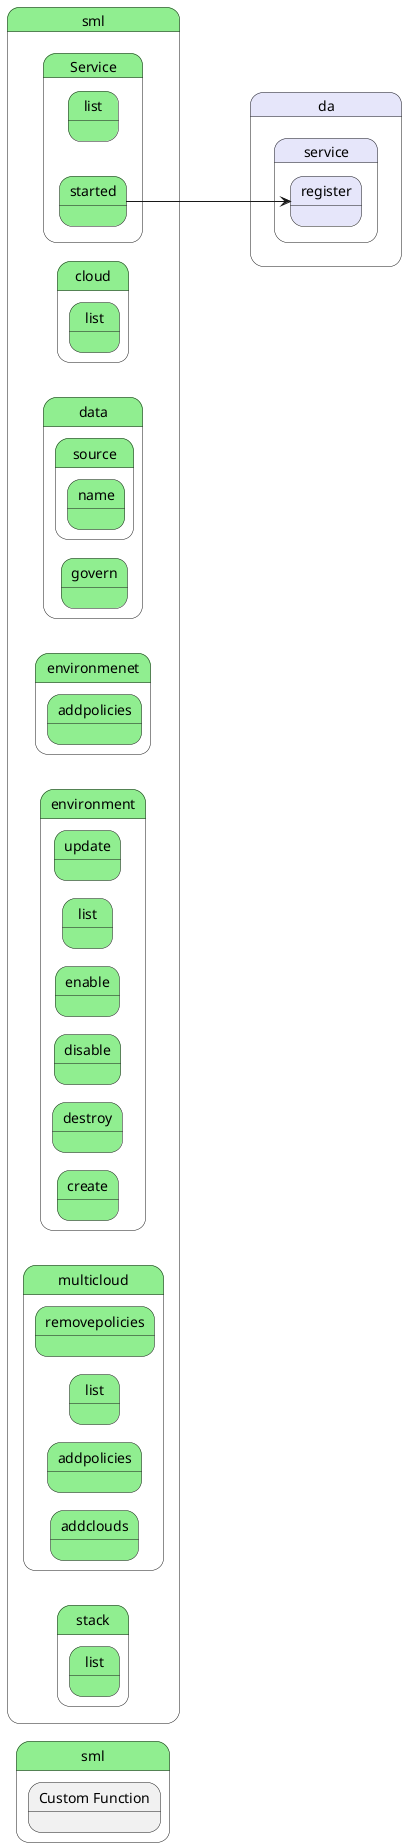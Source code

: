 @startuml
left to right direction


state "sml" as sml #lightgreen {
}


state "sml" as pstatename #lightgreen {
    state "Custom Function" as smlfunction {
    }
}

        state "sml" as sml #lightgreen {
state "cloud" as smlcloud #lightgreen {
state "list" as smlcloudlist #lightgreen {
}
}
}


        state "sml" as sml #lightgreen {
state "data" as smldata #lightgreen {
state "govern" as smldatagovern #lightgreen {
}
}
}


        state "sml" as sml #lightgreen {
state "data" as smldata #lightgreen {
state "source" as smldatasource #lightgreen {
state "name" as smldatasourcename #lightgreen {
}
}
}
}


        state "sml" as sml #lightgreen {
state "environmenet" as smlenvironmenet #lightgreen {
state "addpolicies" as smlenvironmenetaddpolicies #lightgreen {
}
}
}


        state "sml" as sml #lightgreen {
state "environment" as smlenvironment #lightgreen {
state "create" as smlenvironmentcreate #lightgreen {
}
}
}


        state "sml" as sml #lightgreen {
state "environment" as smlenvironment #lightgreen {
state "destroy" as smlenvironmentdestroy #lightgreen {
}
}
}


        state "sml" as sml #lightgreen {
state "environment" as smlenvironment #lightgreen {
state "disable" as smlenvironmentdisable #lightgreen {
}
}
}


        state "sml" as sml #lightgreen {
state "environment" as smlenvironment #lightgreen {
state "enable" as smlenvironmentenable #lightgreen {
}
}
}


        state "sml" as sml #lightgreen {
state "environment" as smlenvironment #lightgreen {
state "list" as smlenvironmentlist #lightgreen {
}
}
}


        state "sml" as sml #lightgreen {
state "environment" as smlenvironment #lightgreen {
state "update" as smlenvironmentupdate #lightgreen {
}
}
}


        state "sml" as sml #lightgreen {
state "multicloud" as smlmulticloud #lightgreen {
state "addclouds" as smlmulticloudaddclouds #lightgreen {
}
}
}


        state "sml" as sml #lightgreen {
state "multicloud" as smlmulticloud #lightgreen {
state "addpolicies" as smlmulticloudaddpolicies #lightgreen {
}
}
}


        state "sml" as sml #lightgreen {
state "multicloud" as smlmulticloud #lightgreen {
state "list" as smlmulticloudlist #lightgreen {
}
}
}


        state "sml" as sml #lightgreen {
state "multicloud" as smlmulticloud #lightgreen {
state "removepolicies" as smlmulticloudremovepolicies #lightgreen {
}
}
}


        state "sml" as sml #lightgreen {
state "service" as smlservice #lightgreen {
state "list" as smlservicelist #lightgreen {
}
}
}


        state "sml" as sml #lightgreen {
state "stack" as smlstack #lightgreen {
state "list" as smlstacklist #lightgreen {
}
}
}





    state "sml" as sml #lightgreen {
state "Service" as smlservice #lightgreen {
state "started" as smlservicestarted #lightgreen {
}
}
}

    state "da" as da #lavender {
state "service" as daservice #lavender {
state "register" as daserviceregister #lavender {
}
}
}

        smlservicestarted ---> daserviceregister
       

@enduml
